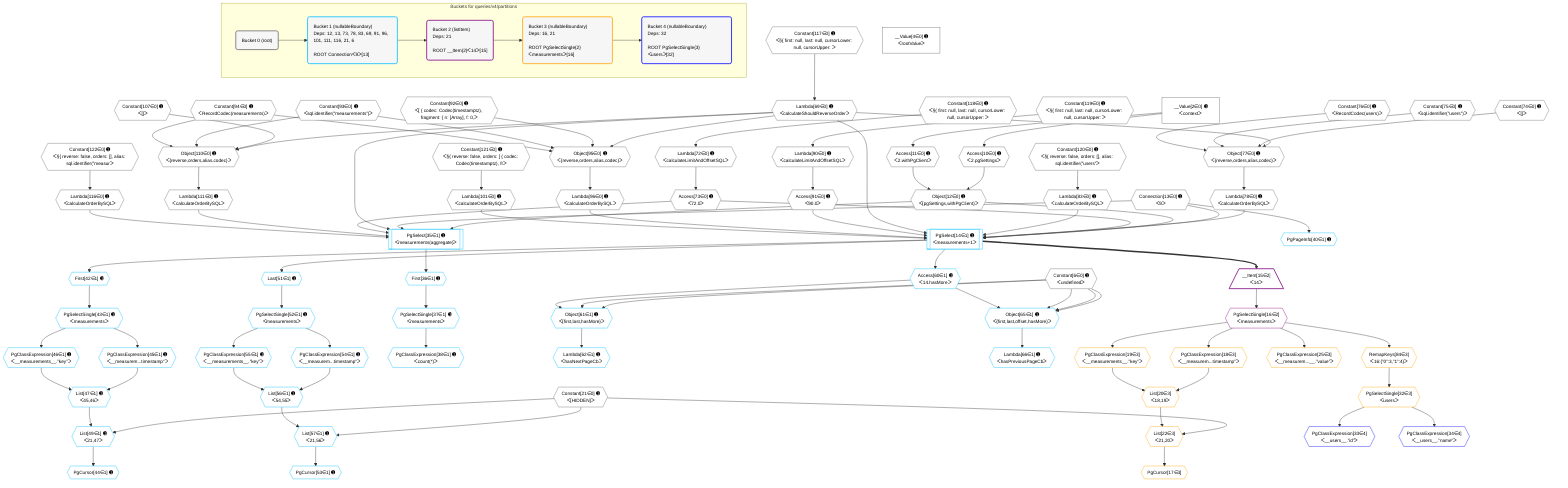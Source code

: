 %%{init: {'themeVariables': { 'fontSize': '12px'}}}%%
graph TD
    classDef path fill:#eee,stroke:#000,color:#000
    classDef plan fill:#fff,stroke-width:1px,color:#000
    classDef itemplan fill:#fff,stroke-width:2px,color:#000
    classDef unbatchedplan fill:#dff,stroke-width:1px,color:#000
    classDef sideeffectplan fill:#fcc,stroke-width:2px,color:#000
    classDef bucket fill:#f6f6f6,color:#000,stroke-width:2px,text-align:left


    %% plan dependencies
    Object77{{"Object[77∈0] ➊<br />ᐸ{reverse,orders,alias,codec}ᐳ"}}:::plan
    Lambda69{{"Lambda[69∈0] ➊<br />ᐸcalculateShouldReverseOrderᐳ"}}:::plan
    Constant74{{"Constant[74∈0] ➊<br />ᐸ[]ᐳ"}}:::plan
    Constant75{{"Constant[75∈0] ➊<br />ᐸsql.identifier(”users”)ᐳ"}}:::plan
    Constant76{{"Constant[76∈0] ➊<br />ᐸRecordCodec(users)ᐳ"}}:::plan
    Lambda69 & Constant74 & Constant75 & Constant76 --> Object77
    Object95{{"Object[95∈0] ➊<br />ᐸ{reverse,orders,alias,codec}ᐳ"}}:::plan
    Constant92{{"Constant[92∈0] ➊<br />ᐸ[ { codec: Codec(timestamptz), fragment: { n: [Array], f: 0,ᐳ"}}:::plan
    Constant93{{"Constant[93∈0] ➊<br />ᐸsql.identifier(”measurements”)ᐳ"}}:::plan
    Constant94{{"Constant[94∈0] ➊<br />ᐸRecordCodec(measurements)ᐳ"}}:::plan
    Lambda69 & Constant92 & Constant93 & Constant94 --> Object95
    Object110{{"Object[110∈0] ➊<br />ᐸ{reverse,orders,alias,codec}ᐳ"}}:::plan
    Constant107{{"Constant[107∈0] ➊<br />ᐸ[]ᐳ"}}:::plan
    Lambda69 & Constant107 & Constant93 & Constant94 --> Object110
    Object12{{"Object[12∈0] ➊<br />ᐸ{pgSettings,withPgClient}ᐳ"}}:::plan
    Access10{{"Access[10∈0] ➊<br />ᐸ2.pgSettingsᐳ"}}:::plan
    Access11{{"Access[11∈0] ➊<br />ᐸ2.withPgClientᐳ"}}:::plan
    Access10 & Access11 --> Object12
    __Value2["__Value[2∈0] ➊<br />ᐸcontextᐳ"]:::plan
    __Value2 --> Access10
    __Value2 --> Access11
    Constant117{{"Constant[117∈0] ➊<br />ᐸ§{ first: null, last: null, cursorLower: null, cursorUpper: ᐳ"}}:::plan
    Constant117 --> Lambda69
    Lambda72{{"Lambda[72∈0] ➊<br />ᐸcalculateLimitAndOffsetSQLᐳ"}}:::plan
    Constant118{{"Constant[118∈0] ➊<br />ᐸ§{ first: null, last: null, cursorLower: null, cursorUpper: ᐳ"}}:::plan
    Constant118 --> Lambda72
    Access73{{"Access[73∈0] ➊<br />ᐸ72.0ᐳ"}}:::plan
    Lambda72 --> Access73
    Lambda78{{"Lambda[78∈0] ➊<br />ᐸcalculateOrderBySQLᐳ"}}:::plan
    Object77 --> Lambda78
    Lambda83{{"Lambda[83∈0] ➊<br />ᐸcalculateOrderBySQLᐳ"}}:::plan
    Constant120{{"Constant[120∈0] ➊<br />ᐸ§{ reverse: false, orders: [], alias: sql.identifier(”users”ᐳ"}}:::plan
    Constant120 --> Lambda83
    Lambda90{{"Lambda[90∈0] ➊<br />ᐸcalculateLimitAndOffsetSQLᐳ"}}:::plan
    Constant119{{"Constant[119∈0] ➊<br />ᐸ§{ first: null, last: null, cursorLower: null, cursorUpper: ᐳ"}}:::plan
    Constant119 --> Lambda90
    Access91{{"Access[91∈0] ➊<br />ᐸ90.0ᐳ"}}:::plan
    Lambda90 --> Access91
    Lambda96{{"Lambda[96∈0] ➊<br />ᐸcalculateOrderBySQLᐳ"}}:::plan
    Object95 --> Lambda96
    Lambda101{{"Lambda[101∈0] ➊<br />ᐸcalculateOrderBySQLᐳ"}}:::plan
    Constant121{{"Constant[121∈0] ➊<br />ᐸ§{ reverse: false, orders: [ { codec: Codec(timestamptz), frᐳ"}}:::plan
    Constant121 --> Lambda101
    Lambda111{{"Lambda[111∈0] ➊<br />ᐸcalculateOrderBySQLᐳ"}}:::plan
    Object110 --> Lambda111
    Lambda116{{"Lambda[116∈0] ➊<br />ᐸcalculateOrderBySQLᐳ"}}:::plan
    Constant122{{"Constant[122∈0] ➊<br />ᐸ§{ reverse: false, orders: [], alias: sql.identifier(”measurᐳ"}}:::plan
    Constant122 --> Lambda116
    __Value4["__Value[4∈0] ➊<br />ᐸrootValueᐳ"]:::plan
    Constant6{{"Constant[6∈0] ➊<br />ᐸundefinedᐳ"}}:::plan
    Connection13{{"Connection[13∈0] ➊<br />ᐸ9ᐳ"}}:::plan
    Constant21{{"Constant[21∈0] ➊<br />ᐸ[HIDDEN]ᐳ"}}:::plan
    PgSelect14[["PgSelect[14∈1] ➊<br />ᐸmeasurements+1ᐳ"]]:::plan
    Object12 & Connection13 & Access73 & Lambda78 & Lambda83 & Lambda69 & Access91 & Lambda96 & Lambda101 --> PgSelect14
    PgSelect35[["PgSelect[35∈1] ➊<br />ᐸmeasurements(aggregate)ᐳ"]]:::plan
    Object12 & Connection13 & Lambda69 & Access73 & Lambda111 & Lambda116 --> PgSelect35
    Object65{{"Object[65∈1] ➊<br />ᐸ{first,last,offset,hasMore}ᐳ"}}:::plan
    Access60{{"Access[60∈1] ➊<br />ᐸ14.hasMoreᐳ"}}:::plan
    Constant6 & Constant6 & Constant6 & Access60 --> Object65
    Object61{{"Object[61∈1] ➊<br />ᐸ{first,last,hasMore}ᐳ"}}:::plan
    Constant6 & Constant6 & Access60 --> Object61
    List47{{"List[47∈1] ➊<br />ᐸ45,46ᐳ"}}:::plan
    PgClassExpression45{{"PgClassExpression[45∈1] ➊<br />ᐸ__measurem...timestamp”ᐳ"}}:::plan
    PgClassExpression46{{"PgClassExpression[46∈1] ➊<br />ᐸ__measurements__.”key”ᐳ"}}:::plan
    PgClassExpression45 & PgClassExpression46 --> List47
    List49{{"List[49∈1] ➊<br />ᐸ21,47ᐳ"}}:::plan
    Constant21 & List47 --> List49
    List56{{"List[56∈1] ➊<br />ᐸ54,55ᐳ"}}:::plan
    PgClassExpression54{{"PgClassExpression[54∈1] ➊<br />ᐸ__measurem...timestamp”ᐳ"}}:::plan
    PgClassExpression55{{"PgClassExpression[55∈1] ➊<br />ᐸ__measurements__.”key”ᐳ"}}:::plan
    PgClassExpression54 & PgClassExpression55 --> List56
    List57{{"List[57∈1] ➊<br />ᐸ21,56ᐳ"}}:::plan
    Constant21 & List56 --> List57
    First36{{"First[36∈1] ➊"}}:::plan
    PgSelect35 --> First36
    PgSelectSingle37{{"PgSelectSingle[37∈1] ➊<br />ᐸmeasurementsᐳ"}}:::plan
    First36 --> PgSelectSingle37
    PgClassExpression38{{"PgClassExpression[38∈1] ➊<br />ᐸcount(*)ᐳ"}}:::plan
    PgSelectSingle37 --> PgClassExpression38
    PgPageInfo40{{"PgPageInfo[40∈1] ➊"}}:::plan
    Connection13 --> PgPageInfo40
    First42{{"First[42∈1] ➊"}}:::plan
    PgSelect14 --> First42
    PgSelectSingle43{{"PgSelectSingle[43∈1] ➊<br />ᐸmeasurementsᐳ"}}:::plan
    First42 --> PgSelectSingle43
    PgCursor44{{"PgCursor[44∈1] ➊"}}:::plan
    List49 --> PgCursor44
    PgSelectSingle43 --> PgClassExpression45
    PgSelectSingle43 --> PgClassExpression46
    Last51{{"Last[51∈1] ➊"}}:::plan
    PgSelect14 --> Last51
    PgSelectSingle52{{"PgSelectSingle[52∈1] ➊<br />ᐸmeasurementsᐳ"}}:::plan
    Last51 --> PgSelectSingle52
    PgCursor53{{"PgCursor[53∈1] ➊"}}:::plan
    List57 --> PgCursor53
    PgSelectSingle52 --> PgClassExpression54
    PgSelectSingle52 --> PgClassExpression55
    PgSelect14 --> Access60
    Lambda62{{"Lambda[62∈1] ➊<br />ᐸhasNextPageCbᐳ"}}:::plan
    Object61 --> Lambda62
    Lambda66{{"Lambda[66∈1] ➊<br />ᐸhasPreviousPageCbᐳ"}}:::plan
    Object65 --> Lambda66
    __Item15[/"__Item[15∈2]<br />ᐸ14ᐳ"\]:::itemplan
    PgSelect14 ==> __Item15
    PgSelectSingle16{{"PgSelectSingle[16∈2]<br />ᐸmeasurementsᐳ"}}:::plan
    __Item15 --> PgSelectSingle16
    List20{{"List[20∈3]<br />ᐸ18,19ᐳ"}}:::plan
    PgClassExpression18{{"PgClassExpression[18∈3]<br />ᐸ__measurem...timestamp”ᐳ"}}:::plan
    PgClassExpression19{{"PgClassExpression[19∈3]<br />ᐸ__measurements__.”key”ᐳ"}}:::plan
    PgClassExpression18 & PgClassExpression19 --> List20
    List22{{"List[22∈3]<br />ᐸ21,20ᐳ"}}:::plan
    Constant21 & List20 --> List22
    PgCursor17{{"PgCursor[17∈3]"}}:::plan
    List22 --> PgCursor17
    PgSelectSingle16 --> PgClassExpression18
    PgSelectSingle16 --> PgClassExpression19
    PgClassExpression25{{"PgClassExpression[25∈3]<br />ᐸ__measurem...__.”value”ᐳ"}}:::plan
    PgSelectSingle16 --> PgClassExpression25
    PgSelectSingle32{{"PgSelectSingle[32∈3]<br />ᐸusersᐳ"}}:::plan
    RemapKeys84{{"RemapKeys[84∈3]<br />ᐸ16:{”0”:3,”1”:4}ᐳ"}}:::plan
    RemapKeys84 --> PgSelectSingle32
    PgSelectSingle16 --> RemapKeys84
    PgClassExpression33{{"PgClassExpression[33∈4]<br />ᐸ__users__.”id”ᐳ"}}:::plan
    PgSelectSingle32 --> PgClassExpression33
    PgClassExpression34{{"PgClassExpression[34∈4]<br />ᐸ__users__.”name”ᐳ"}}:::plan
    PgSelectSingle32 --> PgClassExpression34

    %% define steps

    subgraph "Buckets for queries/v4/partitions"
    Bucket0("Bucket 0 (root)"):::bucket
    classDef bucket0 stroke:#696969
    class Bucket0,__Value2,__Value4,Constant6,Access10,Access11,Object12,Connection13,Constant21,Lambda69,Lambda72,Access73,Constant74,Constant75,Constant76,Object77,Lambda78,Lambda83,Lambda90,Access91,Constant92,Constant93,Constant94,Object95,Lambda96,Lambda101,Constant107,Object110,Lambda111,Lambda116,Constant117,Constant118,Constant119,Constant120,Constant121,Constant122 bucket0
    Bucket1("Bucket 1 (nullableBoundary)<br />Deps: 12, 13, 73, 78, 83, 69, 91, 96, 101, 111, 116, 21, 6<br /><br />ROOT Connectionᐸ9ᐳ[13]"):::bucket
    classDef bucket1 stroke:#00bfff
    class Bucket1,PgSelect14,PgSelect35,First36,PgSelectSingle37,PgClassExpression38,PgPageInfo40,First42,PgSelectSingle43,PgCursor44,PgClassExpression45,PgClassExpression46,List47,List49,Last51,PgSelectSingle52,PgCursor53,PgClassExpression54,PgClassExpression55,List56,List57,Access60,Object61,Lambda62,Object65,Lambda66 bucket1
    Bucket2("Bucket 2 (listItem)<br />Deps: 21<br /><br />ROOT __Item{2}ᐸ14ᐳ[15]"):::bucket
    classDef bucket2 stroke:#7f007f
    class Bucket2,__Item15,PgSelectSingle16 bucket2
    Bucket3("Bucket 3 (nullableBoundary)<br />Deps: 16, 21<br /><br />ROOT PgSelectSingle{2}ᐸmeasurementsᐳ[16]"):::bucket
    classDef bucket3 stroke:#ffa500
    class Bucket3,PgCursor17,PgClassExpression18,PgClassExpression19,List20,List22,PgClassExpression25,PgSelectSingle32,RemapKeys84 bucket3
    Bucket4("Bucket 4 (nullableBoundary)<br />Deps: 32<br /><br />ROOT PgSelectSingle{3}ᐸusersᐳ[32]"):::bucket
    classDef bucket4 stroke:#0000ff
    class Bucket4,PgClassExpression33,PgClassExpression34 bucket4
    Bucket0 --> Bucket1
    Bucket1 --> Bucket2
    Bucket2 --> Bucket3
    Bucket3 --> Bucket4
    end